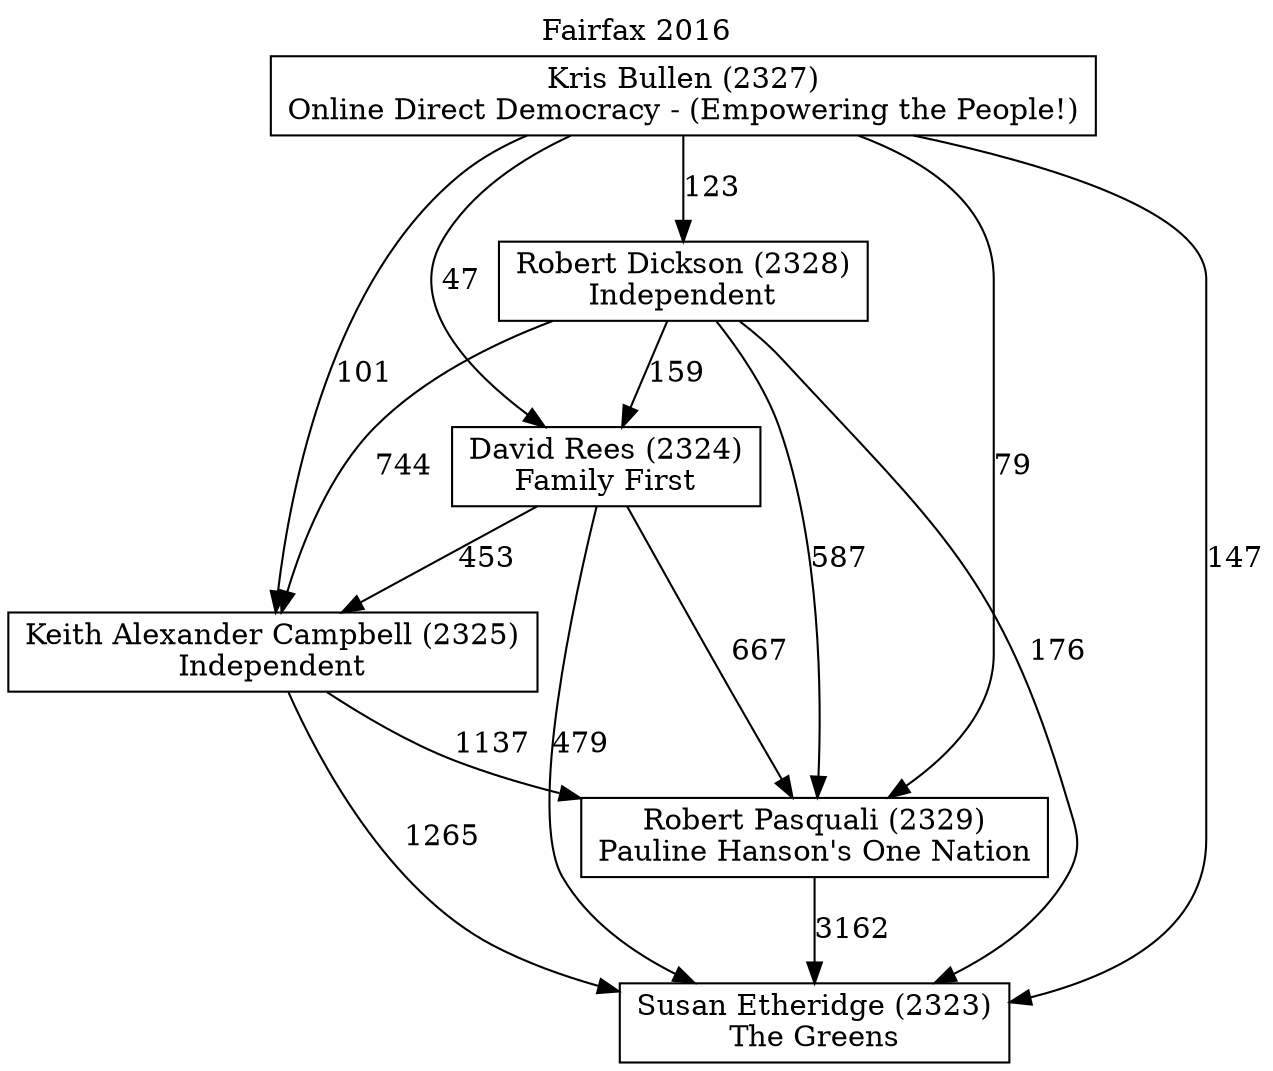 // House preference flow
digraph "Susan Etheridge (2323)_Fairfax_2016" {
	graph [label="Fairfax 2016" labelloc=t mclimit=10]
	node [shape=box]
	"David Rees (2324)" [label="David Rees (2324)
Family First"]
	"Keith Alexander Campbell (2325)" [label="Keith Alexander Campbell (2325)
Independent"]
	"Kris Bullen (2327)" [label="Kris Bullen (2327)
Online Direct Democracy - (Empowering the People!)"]
	"Robert Dickson (2328)" [label="Robert Dickson (2328)
Independent"]
	"Robert Pasquali (2329)" [label="Robert Pasquali (2329)
Pauline Hanson's One Nation"]
	"Susan Etheridge (2323)" [label="Susan Etheridge (2323)
The Greens"]
	"David Rees (2324)" -> "Keith Alexander Campbell (2325)" [label=453]
	"David Rees (2324)" -> "Robert Pasquali (2329)" [label=667]
	"David Rees (2324)" -> "Susan Etheridge (2323)" [label=479]
	"Keith Alexander Campbell (2325)" -> "Robert Pasquali (2329)" [label=1137]
	"Keith Alexander Campbell (2325)" -> "Susan Etheridge (2323)" [label=1265]
	"Kris Bullen (2327)" -> "David Rees (2324)" [label=47]
	"Kris Bullen (2327)" -> "Keith Alexander Campbell (2325)" [label=101]
	"Kris Bullen (2327)" -> "Robert Dickson (2328)" [label=123]
	"Kris Bullen (2327)" -> "Robert Pasquali (2329)" [label=79]
	"Kris Bullen (2327)" -> "Susan Etheridge (2323)" [label=147]
	"Robert Dickson (2328)" -> "David Rees (2324)" [label=159]
	"Robert Dickson (2328)" -> "Keith Alexander Campbell (2325)" [label=744]
	"Robert Dickson (2328)" -> "Robert Pasquali (2329)" [label=587]
	"Robert Dickson (2328)" -> "Susan Etheridge (2323)" [label=176]
	"Robert Pasquali (2329)" -> "Susan Etheridge (2323)" [label=3162]
}
